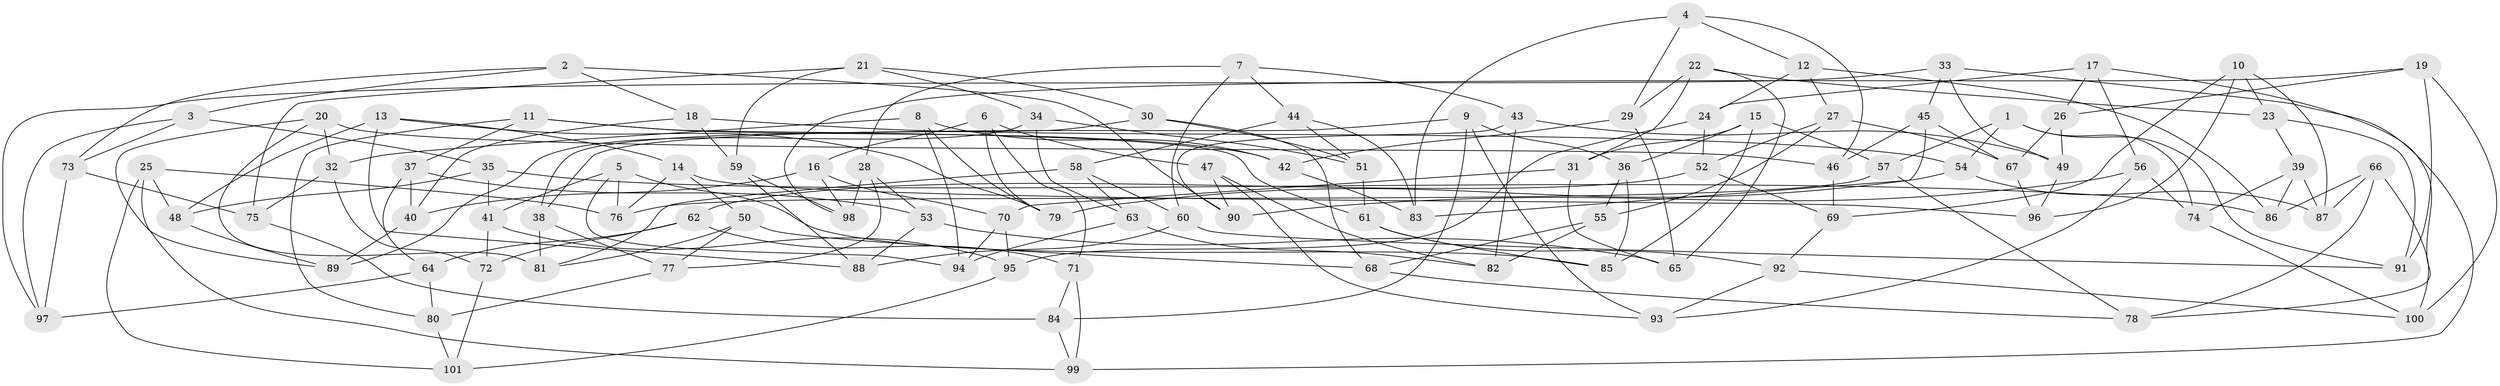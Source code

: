 // coarse degree distribution, {7: 0.03333333333333333, 8: 0.11666666666666667, 2: 0.016666666666666666, 6: 0.16666666666666666, 4: 0.5666666666666667, 10: 0.03333333333333333, 3: 0.05, 9: 0.016666666666666666}
// Generated by graph-tools (version 1.1) at 2025/20/03/04/25 18:20:33]
// undirected, 101 vertices, 202 edges
graph export_dot {
graph [start="1"]
  node [color=gray90,style=filled];
  1;
  2;
  3;
  4;
  5;
  6;
  7;
  8;
  9;
  10;
  11;
  12;
  13;
  14;
  15;
  16;
  17;
  18;
  19;
  20;
  21;
  22;
  23;
  24;
  25;
  26;
  27;
  28;
  29;
  30;
  31;
  32;
  33;
  34;
  35;
  36;
  37;
  38;
  39;
  40;
  41;
  42;
  43;
  44;
  45;
  46;
  47;
  48;
  49;
  50;
  51;
  52;
  53;
  54;
  55;
  56;
  57;
  58;
  59;
  60;
  61;
  62;
  63;
  64;
  65;
  66;
  67;
  68;
  69;
  70;
  71;
  72;
  73;
  74;
  75;
  76;
  77;
  78;
  79;
  80;
  81;
  82;
  83;
  84;
  85;
  86;
  87;
  88;
  89;
  90;
  91;
  92;
  93;
  94;
  95;
  96;
  97;
  98;
  99;
  100;
  101;
  1 -- 54;
  1 -- 91;
  1 -- 74;
  1 -- 57;
  2 -- 18;
  2 -- 3;
  2 -- 73;
  2 -- 90;
  3 -- 73;
  3 -- 97;
  3 -- 35;
  4 -- 83;
  4 -- 12;
  4 -- 29;
  4 -- 46;
  5 -- 94;
  5 -- 41;
  5 -- 76;
  5 -- 85;
  6 -- 16;
  6 -- 79;
  6 -- 47;
  6 -- 71;
  7 -- 60;
  7 -- 44;
  7 -- 43;
  7 -- 28;
  8 -- 32;
  8 -- 79;
  8 -- 42;
  8 -- 94;
  9 -- 93;
  9 -- 84;
  9 -- 38;
  9 -- 36;
  10 -- 23;
  10 -- 87;
  10 -- 69;
  10 -- 96;
  11 -- 42;
  11 -- 37;
  11 -- 61;
  11 -- 80;
  12 -- 24;
  12 -- 86;
  12 -- 27;
  13 -- 88;
  13 -- 79;
  13 -- 48;
  13 -- 14;
  14 -- 96;
  14 -- 76;
  14 -- 50;
  15 -- 31;
  15 -- 36;
  15 -- 57;
  15 -- 85;
  16 -- 40;
  16 -- 98;
  16 -- 70;
  17 -- 26;
  17 -- 78;
  17 -- 24;
  17 -- 56;
  18 -- 40;
  18 -- 54;
  18 -- 59;
  19 -- 100;
  19 -- 26;
  19 -- 91;
  19 -- 98;
  20 -- 81;
  20 -- 46;
  20 -- 89;
  20 -- 32;
  21 -- 30;
  21 -- 59;
  21 -- 75;
  21 -- 34;
  22 -- 31;
  22 -- 23;
  22 -- 65;
  22 -- 29;
  23 -- 91;
  23 -- 39;
  24 -- 52;
  24 -- 95;
  25 -- 99;
  25 -- 76;
  25 -- 48;
  25 -- 101;
  26 -- 67;
  26 -- 49;
  27 -- 55;
  27 -- 67;
  27 -- 52;
  28 -- 53;
  28 -- 98;
  28 -- 77;
  29 -- 42;
  29 -- 65;
  30 -- 68;
  30 -- 38;
  30 -- 51;
  31 -- 70;
  31 -- 65;
  32 -- 75;
  32 -- 72;
  33 -- 99;
  33 -- 97;
  33 -- 49;
  33 -- 45;
  34 -- 63;
  34 -- 51;
  34 -- 89;
  35 -- 48;
  35 -- 41;
  35 -- 86;
  36 -- 85;
  36 -- 55;
  37 -- 64;
  37 -- 53;
  37 -- 40;
  38 -- 77;
  38 -- 81;
  39 -- 87;
  39 -- 74;
  39 -- 86;
  40 -- 89;
  41 -- 95;
  41 -- 72;
  42 -- 83;
  43 -- 49;
  43 -- 90;
  43 -- 82;
  44 -- 58;
  44 -- 51;
  44 -- 83;
  45 -- 83;
  45 -- 46;
  45 -- 67;
  46 -- 69;
  47 -- 93;
  47 -- 90;
  47 -- 82;
  48 -- 89;
  49 -- 96;
  50 -- 77;
  50 -- 81;
  50 -- 68;
  51 -- 61;
  52 -- 69;
  52 -- 62;
  53 -- 65;
  53 -- 88;
  54 -- 79;
  54 -- 87;
  55 -- 68;
  55 -- 82;
  56 -- 93;
  56 -- 74;
  56 -- 90;
  57 -- 78;
  57 -- 76;
  58 -- 81;
  58 -- 60;
  58 -- 63;
  59 -- 88;
  59 -- 98;
  60 -- 91;
  60 -- 88;
  61 -- 92;
  61 -- 85;
  62 -- 71;
  62 -- 72;
  62 -- 64;
  63 -- 94;
  63 -- 82;
  64 -- 97;
  64 -- 80;
  66 -- 87;
  66 -- 100;
  66 -- 86;
  66 -- 78;
  67 -- 96;
  68 -- 78;
  69 -- 92;
  70 -- 95;
  70 -- 94;
  71 -- 99;
  71 -- 84;
  72 -- 101;
  73 -- 97;
  73 -- 75;
  74 -- 100;
  75 -- 84;
  77 -- 80;
  80 -- 101;
  84 -- 99;
  92 -- 93;
  92 -- 100;
  95 -- 101;
}

